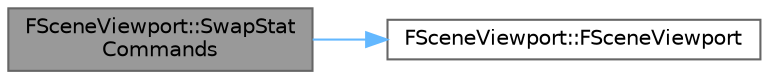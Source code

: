 digraph "FSceneViewport::SwapStatCommands"
{
 // INTERACTIVE_SVG=YES
 // LATEX_PDF_SIZE
  bgcolor="transparent";
  edge [fontname=Helvetica,fontsize=10,labelfontname=Helvetica,labelfontsize=10];
  node [fontname=Helvetica,fontsize=10,shape=box,height=0.2,width=0.4];
  rankdir="LR";
  Node1 [id="Node000001",label="FSceneViewport::SwapStat\lCommands",height=0.2,width=0.4,color="gray40", fillcolor="grey60", style="filled", fontcolor="black",tooltip="Swaps the active stats with another viewports."];
  Node1 -> Node2 [id="edge1_Node000001_Node000002",color="steelblue1",style="solid",tooltip=" "];
  Node2 [id="Node000002",label="FSceneViewport::FSceneViewport",height=0.2,width=0.4,color="grey40", fillcolor="white", style="filled",URL="$dc/d87/classFSceneViewport.html#adedbdd462bf56a45a9c1b30283f0d549",tooltip=" "];
}
